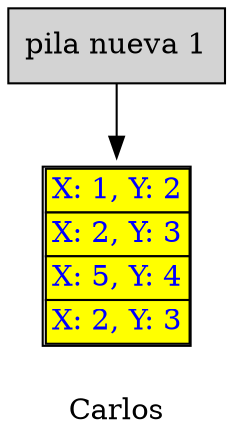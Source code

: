 digraph G { 
label="
Carlos";pila_nueva_1_0[shape=box, rankdir=UD, style=filled, label="pila nueva 1",pos="0,-0!"];
pila_nueva_1_0;

{rank=same;pila_nueva_1_0};
Nodo_pila_nueva_1_0[
	label=<
	<table border="1" cellborder="1" cellspacing="0">
		<tr><td bgcolor="yellow"><font color="#0000ff">X: 1, Y: 2</font></td></tr>
		<tr><td bgcolor="yellow"><font color="#0000ff">X: 2, Y: 3</font></td></tr>
		<tr><td bgcolor="yellow"><font color="#0000ff">X: 5, Y: 4</font></td></tr>
		<tr><td bgcolor="yellow"><font color="#0000ff">X: 2, Y: 3</font></td></tr>
	</table>>
 ,shape=plaintext];
pila_nueva_1_0->Nodo_pila_nueva_1_0;
}